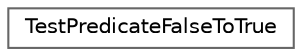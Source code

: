 digraph "类继承关系图"
{
 // LATEX_PDF_SIZE
  bgcolor="transparent";
  edge [fontname=Helvetica,fontsize=10,labelfontname=Helvetica,labelfontsize=10];
  node [fontname=Helvetica,fontsize=10,shape=box,height=0.2,width=0.4];
  rankdir="LR";
  Node0 [id="Node000000",label="TestPredicateFalseToTrue",height=0.2,width=0.4,color="grey40", fillcolor="white", style="filled",URL="$struct_test_predicate_false_to_true.html",tooltip=" "];
}
